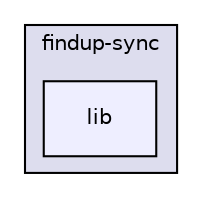 digraph "gulp-src/node_modules/gulp/node_modules/liftoff/node_modules/findup-sync/lib" {
  compound=true
  node [ fontsize="10", fontname="Helvetica"];
  edge [ labelfontsize="10", labelfontname="Helvetica"];
  subgraph clusterdir_5d515729a8d21386ff475621b9063082 {
    graph [ bgcolor="#ddddee", pencolor="black", label="findup-sync" fontname="Helvetica", fontsize="10", URL="dir_5d515729a8d21386ff475621b9063082.html"]
  dir_c104ca1a1eddfed0a60422f6934a9e65 [shape=box, label="lib", style="filled", fillcolor="#eeeeff", pencolor="black", URL="dir_c104ca1a1eddfed0a60422f6934a9e65.html"];
  }
}
